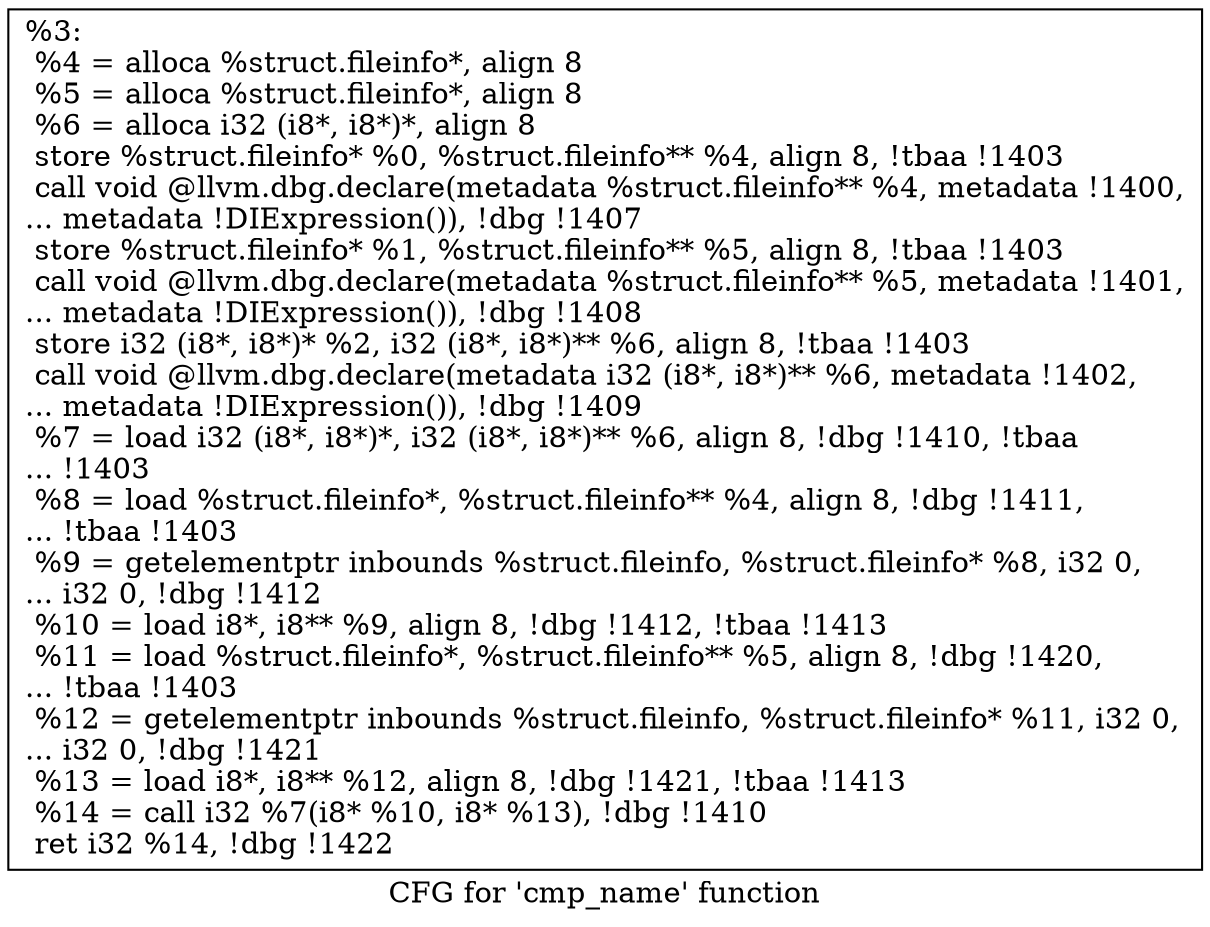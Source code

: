 digraph "CFG for 'cmp_name' function" {
	label="CFG for 'cmp_name' function";

	Node0x236a420 [shape=record,label="{%3:\l  %4 = alloca %struct.fileinfo*, align 8\l  %5 = alloca %struct.fileinfo*, align 8\l  %6 = alloca i32 (i8*, i8*)*, align 8\l  store %struct.fileinfo* %0, %struct.fileinfo** %4, align 8, !tbaa !1403\l  call void @llvm.dbg.declare(metadata %struct.fileinfo** %4, metadata !1400,\l... metadata !DIExpression()), !dbg !1407\l  store %struct.fileinfo* %1, %struct.fileinfo** %5, align 8, !tbaa !1403\l  call void @llvm.dbg.declare(metadata %struct.fileinfo** %5, metadata !1401,\l... metadata !DIExpression()), !dbg !1408\l  store i32 (i8*, i8*)* %2, i32 (i8*, i8*)** %6, align 8, !tbaa !1403\l  call void @llvm.dbg.declare(metadata i32 (i8*, i8*)** %6, metadata !1402,\l... metadata !DIExpression()), !dbg !1409\l  %7 = load i32 (i8*, i8*)*, i32 (i8*, i8*)** %6, align 8, !dbg !1410, !tbaa\l... !1403\l  %8 = load %struct.fileinfo*, %struct.fileinfo** %4, align 8, !dbg !1411,\l... !tbaa !1403\l  %9 = getelementptr inbounds %struct.fileinfo, %struct.fileinfo* %8, i32 0,\l... i32 0, !dbg !1412\l  %10 = load i8*, i8** %9, align 8, !dbg !1412, !tbaa !1413\l  %11 = load %struct.fileinfo*, %struct.fileinfo** %5, align 8, !dbg !1420,\l... !tbaa !1403\l  %12 = getelementptr inbounds %struct.fileinfo, %struct.fileinfo* %11, i32 0,\l... i32 0, !dbg !1421\l  %13 = load i8*, i8** %12, align 8, !dbg !1421, !tbaa !1413\l  %14 = call i32 %7(i8* %10, i8* %13), !dbg !1410\l  ret i32 %14, !dbg !1422\l}"];
}
